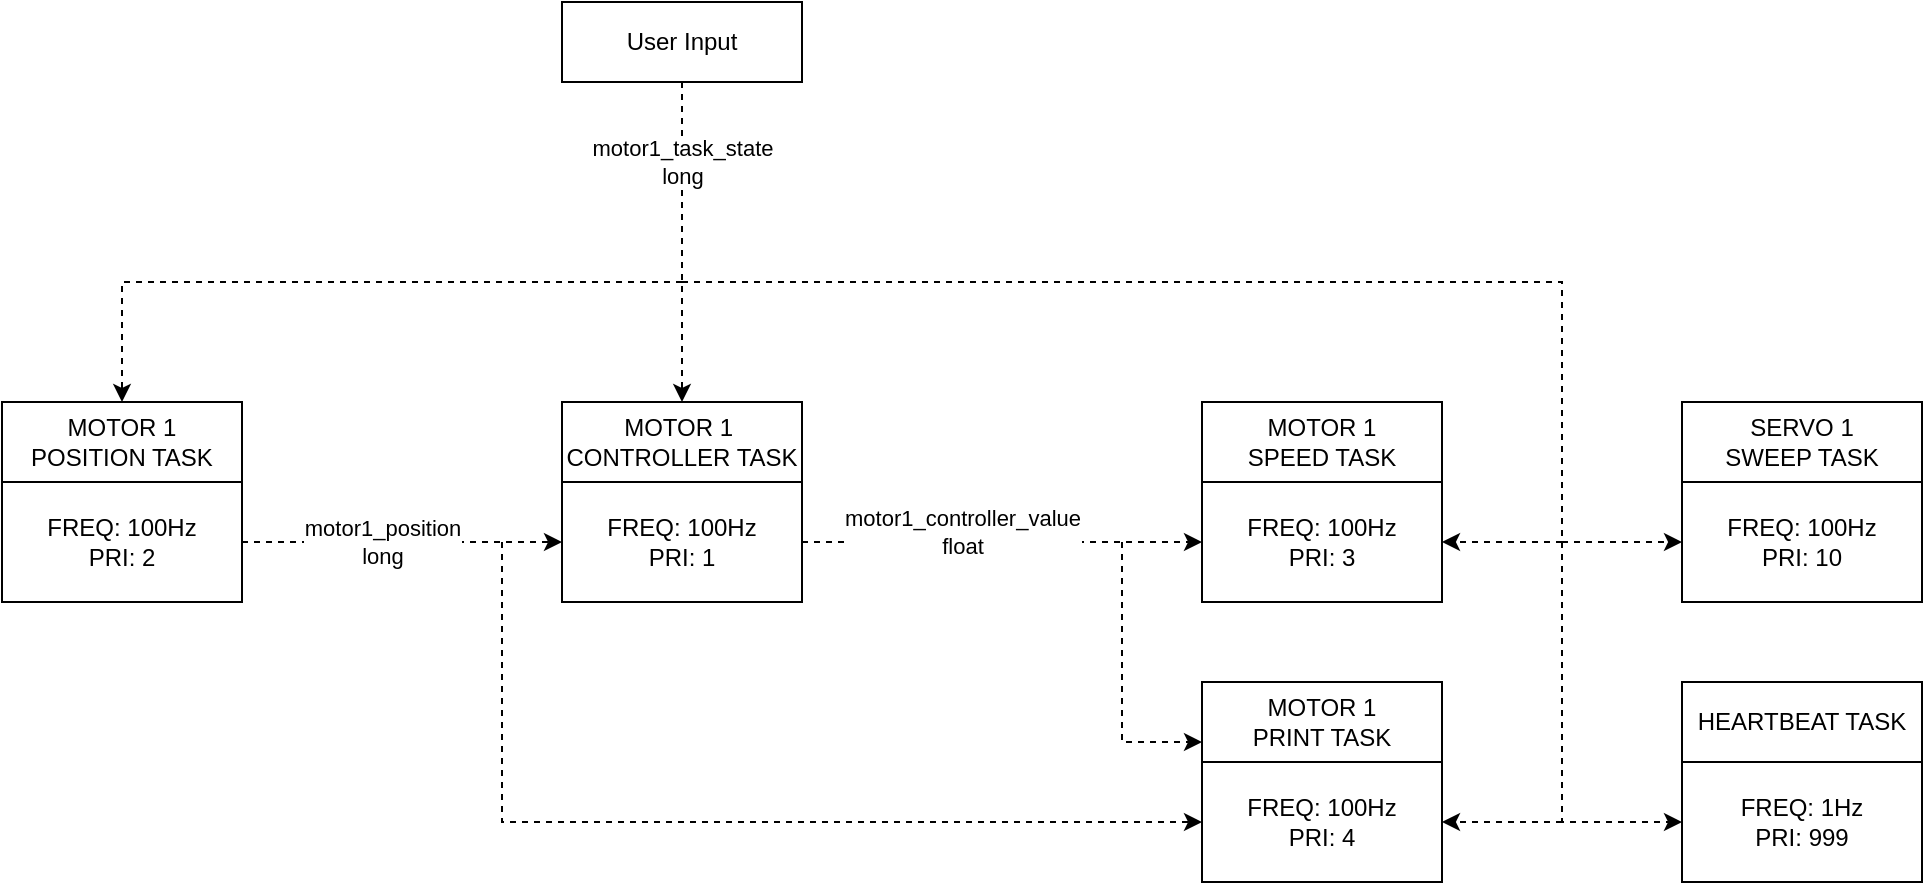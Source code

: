 <mxfile version="22.1.18" type="device">
  <diagram name="Page-1" id="0pJQ-d94XDMe3EG4Nf7w">
    <mxGraphModel dx="1224" dy="802" grid="1" gridSize="10" guides="1" tooltips="1" connect="1" arrows="1" fold="1" page="1" pageScale="1" pageWidth="1100" pageHeight="850" math="0" shadow="0">
      <root>
        <mxCell id="0" />
        <mxCell id="1" parent="0" />
        <mxCell id="yDfG3Bdtb9bK3TSpRfik-13" value="" style="group" vertex="1" connectable="0" parent="1">
          <mxGeometry x="670" y="410" width="120" height="100" as="geometry" />
        </mxCell>
        <mxCell id="yDfG3Bdtb9bK3TSpRfik-14" value="FREQ: 100Hz&lt;br&gt;PRI: 3" style="rounded=0;whiteSpace=wrap;html=1;" vertex="1" parent="yDfG3Bdtb9bK3TSpRfik-13">
          <mxGeometry y="40" width="120" height="60" as="geometry" />
        </mxCell>
        <mxCell id="yDfG3Bdtb9bK3TSpRfik-15" value="MOTOR 1 &lt;br&gt;SPEED TASK" style="rounded=0;whiteSpace=wrap;html=1;" vertex="1" parent="yDfG3Bdtb9bK3TSpRfik-13">
          <mxGeometry width="120" height="40" as="geometry" />
        </mxCell>
        <mxCell id="yDfG3Bdtb9bK3TSpRfik-31" value="" style="endArrow=classic;dashed=1;html=1;rounded=0;endFill=1;exitX=1;exitY=0.5;exitDx=0;exitDy=0;entryX=0;entryY=0.5;entryDx=0;entryDy=0;" edge="1" parent="1" source="yDfG3Bdtb9bK3TSpRfik-35" target="yDfG3Bdtb9bK3TSpRfik-38">
          <mxGeometry width="50" height="50" relative="1" as="geometry">
            <mxPoint x="550" y="670" as="sourcePoint" />
            <mxPoint x="500" y="465" as="targetPoint" />
          </mxGeometry>
        </mxCell>
        <mxCell id="yDfG3Bdtb9bK3TSpRfik-32" value="motor1_position&lt;br&gt;long" style="edgeLabel;html=1;align=center;verticalAlign=middle;resizable=0;points=[];" vertex="1" connectable="0" parent="yDfG3Bdtb9bK3TSpRfik-31">
          <mxGeometry x="-0.123" y="3" relative="1" as="geometry">
            <mxPoint y="3" as="offset" />
          </mxGeometry>
        </mxCell>
        <mxCell id="yDfG3Bdtb9bK3TSpRfik-34" value="" style="group" vertex="1" connectable="0" parent="1">
          <mxGeometry x="70" y="410" width="120" height="100" as="geometry" />
        </mxCell>
        <mxCell id="yDfG3Bdtb9bK3TSpRfik-35" value="FREQ: 100Hz&lt;br&gt;PRI: 2" style="rounded=0;whiteSpace=wrap;html=1;" vertex="1" parent="yDfG3Bdtb9bK3TSpRfik-34">
          <mxGeometry y="40" width="120" height="60" as="geometry" />
        </mxCell>
        <mxCell id="yDfG3Bdtb9bK3TSpRfik-36" value="MOTOR 1 &lt;br&gt;POSITION TASK" style="rounded=0;whiteSpace=wrap;html=1;" vertex="1" parent="yDfG3Bdtb9bK3TSpRfik-34">
          <mxGeometry width="120" height="40" as="geometry" />
        </mxCell>
        <mxCell id="yDfG3Bdtb9bK3TSpRfik-37" value="" style="group" vertex="1" connectable="0" parent="1">
          <mxGeometry x="350" y="410" width="120" height="100" as="geometry" />
        </mxCell>
        <mxCell id="yDfG3Bdtb9bK3TSpRfik-38" value="FREQ: 100Hz&lt;br&gt;PRI: 1" style="rounded=0;whiteSpace=wrap;html=1;" vertex="1" parent="yDfG3Bdtb9bK3TSpRfik-37">
          <mxGeometry y="40" width="120" height="60" as="geometry" />
        </mxCell>
        <mxCell id="yDfG3Bdtb9bK3TSpRfik-39" value="MOTOR 1&amp;nbsp;&lt;br&gt;CONTROLLER TASK" style="rounded=0;whiteSpace=wrap;html=1;" vertex="1" parent="yDfG3Bdtb9bK3TSpRfik-37">
          <mxGeometry width="120" height="40" as="geometry" />
        </mxCell>
        <mxCell id="yDfG3Bdtb9bK3TSpRfik-40" value="" style="group" vertex="1" connectable="0" parent="1">
          <mxGeometry x="670" y="550" width="120" height="100" as="geometry" />
        </mxCell>
        <mxCell id="yDfG3Bdtb9bK3TSpRfik-41" value="FREQ: 100Hz&lt;br&gt;PRI: 4" style="rounded=0;whiteSpace=wrap;html=1;" vertex="1" parent="yDfG3Bdtb9bK3TSpRfik-40">
          <mxGeometry y="40" width="120" height="60" as="geometry" />
        </mxCell>
        <mxCell id="yDfG3Bdtb9bK3TSpRfik-42" value="MOTOR 1 &lt;br&gt;PRINT TASK" style="rounded=0;whiteSpace=wrap;html=1;" vertex="1" parent="yDfG3Bdtb9bK3TSpRfik-40">
          <mxGeometry width="120" height="40" as="geometry" />
        </mxCell>
        <mxCell id="yDfG3Bdtb9bK3TSpRfik-44" value="" style="group" vertex="1" connectable="0" parent="1">
          <mxGeometry x="910" y="550" width="120" height="100" as="geometry" />
        </mxCell>
        <mxCell id="yDfG3Bdtb9bK3TSpRfik-45" value="FREQ: 1Hz&lt;br&gt;PRI: 999" style="rounded=0;whiteSpace=wrap;html=1;" vertex="1" parent="yDfG3Bdtb9bK3TSpRfik-44">
          <mxGeometry y="40" width="120" height="60" as="geometry" />
        </mxCell>
        <mxCell id="yDfG3Bdtb9bK3TSpRfik-46" value="HEARTBEAT TASK" style="rounded=0;whiteSpace=wrap;html=1;" vertex="1" parent="yDfG3Bdtb9bK3TSpRfik-44">
          <mxGeometry width="120" height="40" as="geometry" />
        </mxCell>
        <mxCell id="yDfG3Bdtb9bK3TSpRfik-47" value="" style="group" vertex="1" connectable="0" parent="1">
          <mxGeometry x="910" y="410" width="120" height="100" as="geometry" />
        </mxCell>
        <mxCell id="yDfG3Bdtb9bK3TSpRfik-48" value="FREQ: 100Hz&lt;br&gt;PRI: 10" style="rounded=0;whiteSpace=wrap;html=1;" vertex="1" parent="yDfG3Bdtb9bK3TSpRfik-47">
          <mxGeometry y="40" width="120" height="60" as="geometry" />
        </mxCell>
        <mxCell id="yDfG3Bdtb9bK3TSpRfik-49" value="SERVO 1&lt;br&gt;SWEEP TASK" style="rounded=0;whiteSpace=wrap;html=1;" vertex="1" parent="yDfG3Bdtb9bK3TSpRfik-47">
          <mxGeometry width="120" height="40" as="geometry" />
        </mxCell>
        <mxCell id="yDfG3Bdtb9bK3TSpRfik-50" value="" style="endArrow=classic;dashed=1;html=1;rounded=0;endFill=1;exitX=1;exitY=0.5;exitDx=0;exitDy=0;entryX=0;entryY=0.5;entryDx=0;entryDy=0;" edge="1" parent="1" source="yDfG3Bdtb9bK3TSpRfik-38" target="yDfG3Bdtb9bK3TSpRfik-14">
          <mxGeometry width="50" height="50" relative="1" as="geometry">
            <mxPoint x="740" y="830" as="sourcePoint" />
            <mxPoint x="530" y="830" as="targetPoint" />
          </mxGeometry>
        </mxCell>
        <mxCell id="yDfG3Bdtb9bK3TSpRfik-51" value="motor1_controller_value&lt;br&gt;float" style="edgeLabel;html=1;align=center;verticalAlign=middle;resizable=0;points=[];" vertex="1" connectable="0" parent="yDfG3Bdtb9bK3TSpRfik-50">
          <mxGeometry x="-0.123" y="3" relative="1" as="geometry">
            <mxPoint x="-8" y="-2" as="offset" />
          </mxGeometry>
        </mxCell>
        <mxCell id="yDfG3Bdtb9bK3TSpRfik-52" value="" style="endArrow=classic;dashed=1;html=1;rounded=0;endFill=1;exitX=0.5;exitY=1;exitDx=0;exitDy=0;entryX=0.5;entryY=0;entryDx=0;entryDy=0;" edge="1" parent="1" source="yDfG3Bdtb9bK3TSpRfik-56" target="yDfG3Bdtb9bK3TSpRfik-39">
          <mxGeometry width="50" height="50" relative="1" as="geometry">
            <mxPoint x="730" y="760" as="sourcePoint" />
            <mxPoint x="630" y="390" as="targetPoint" />
          </mxGeometry>
        </mxCell>
        <mxCell id="yDfG3Bdtb9bK3TSpRfik-53" value="motor1_task_state&lt;br&gt;long" style="edgeLabel;html=1;align=center;verticalAlign=middle;resizable=0;points=[];" vertex="1" connectable="0" parent="yDfG3Bdtb9bK3TSpRfik-52">
          <mxGeometry x="-0.123" y="3" relative="1" as="geometry">
            <mxPoint x="-3" y="-30" as="offset" />
          </mxGeometry>
        </mxCell>
        <mxCell id="yDfG3Bdtb9bK3TSpRfik-56" value="User Input" style="rounded=0;whiteSpace=wrap;html=1;" vertex="1" parent="1">
          <mxGeometry x="350" y="210" width="120" height="40" as="geometry" />
        </mxCell>
        <mxCell id="yDfG3Bdtb9bK3TSpRfik-60" value="" style="endArrow=classic;dashed=1;html=1;rounded=0;endFill=1;entryX=0;entryY=0.5;entryDx=0;entryDy=0;edgeStyle=orthogonalEdgeStyle;" edge="1" parent="1" target="yDfG3Bdtb9bK3TSpRfik-41">
          <mxGeometry width="50" height="50" relative="1" as="geometry">
            <mxPoint x="320" y="480" as="sourcePoint" />
            <mxPoint x="360" y="620" as="targetPoint" />
            <Array as="points">
              <mxPoint x="320" y="620" />
            </Array>
          </mxGeometry>
        </mxCell>
        <mxCell id="yDfG3Bdtb9bK3TSpRfik-63" value="" style="endArrow=classic;dashed=1;html=1;rounded=0;endFill=1;entryX=0;entryY=0.75;entryDx=0;entryDy=0;edgeStyle=orthogonalEdgeStyle;" edge="1" parent="1" target="yDfG3Bdtb9bK3TSpRfik-42">
          <mxGeometry width="50" height="50" relative="1" as="geometry">
            <mxPoint x="630" y="480" as="sourcePoint" />
            <mxPoint x="680" y="630" as="targetPoint" />
            <Array as="points">
              <mxPoint x="630" y="580" />
            </Array>
          </mxGeometry>
        </mxCell>
        <mxCell id="yDfG3Bdtb9bK3TSpRfik-66" value="" style="endArrow=classic;dashed=1;html=1;rounded=0;endFill=1;entryX=0;entryY=0.5;entryDx=0;entryDy=0;edgeStyle=orthogonalEdgeStyle;" edge="1" parent="1" target="yDfG3Bdtb9bK3TSpRfik-45">
          <mxGeometry width="50" height="50" relative="1" as="geometry">
            <mxPoint x="410" y="350" as="sourcePoint" />
            <mxPoint x="680" y="590" as="targetPoint" />
            <Array as="points">
              <mxPoint x="850" y="350" />
              <mxPoint x="850" y="620" />
            </Array>
          </mxGeometry>
        </mxCell>
        <mxCell id="yDfG3Bdtb9bK3TSpRfik-68" value="" style="endArrow=classic;dashed=1;html=1;rounded=0;endFill=1;entryX=0;entryY=0.5;entryDx=0;entryDy=0;" edge="1" parent="1" target="yDfG3Bdtb9bK3TSpRfik-48">
          <mxGeometry width="50" height="50" relative="1" as="geometry">
            <mxPoint x="850" y="480" as="sourcePoint" />
            <mxPoint x="920" y="630" as="targetPoint" />
          </mxGeometry>
        </mxCell>
        <mxCell id="yDfG3Bdtb9bK3TSpRfik-69" value="" style="endArrow=classic;dashed=1;html=1;rounded=0;endFill=1;entryX=1;entryY=0.5;entryDx=0;entryDy=0;" edge="1" parent="1" target="yDfG3Bdtb9bK3TSpRfik-14">
          <mxGeometry width="50" height="50" relative="1" as="geometry">
            <mxPoint x="850" y="480" as="sourcePoint" />
            <mxPoint x="920" y="490" as="targetPoint" />
          </mxGeometry>
        </mxCell>
        <mxCell id="yDfG3Bdtb9bK3TSpRfik-70" value="" style="endArrow=classic;dashed=1;html=1;rounded=0;endFill=1;entryX=1;entryY=0.5;entryDx=0;entryDy=0;" edge="1" parent="1" target="yDfG3Bdtb9bK3TSpRfik-41">
          <mxGeometry width="50" height="50" relative="1" as="geometry">
            <mxPoint x="850" y="620" as="sourcePoint" />
            <mxPoint x="810" y="640" as="targetPoint" />
          </mxGeometry>
        </mxCell>
        <mxCell id="yDfG3Bdtb9bK3TSpRfik-71" value="" style="endArrow=classic;dashed=1;html=1;rounded=0;endFill=1;entryX=0.5;entryY=0;entryDx=0;entryDy=0;edgeStyle=orthogonalEdgeStyle;" edge="1" parent="1" target="yDfG3Bdtb9bK3TSpRfik-36">
          <mxGeometry width="50" height="50" relative="1" as="geometry">
            <mxPoint x="410" y="350" as="sourcePoint" />
            <mxPoint x="920" y="630" as="targetPoint" />
            <Array as="points">
              <mxPoint x="130" y="350" />
            </Array>
          </mxGeometry>
        </mxCell>
      </root>
    </mxGraphModel>
  </diagram>
</mxfile>
